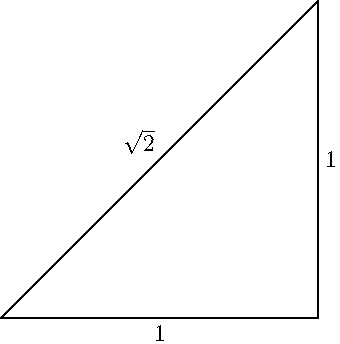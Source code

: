 size(6cm,0);
pair A=0, B=(1,0), C=(1,1);

draw("$1$",A--B);
draw("$1$",B--C);
draw("$\sqrt{2}$",C--A);
